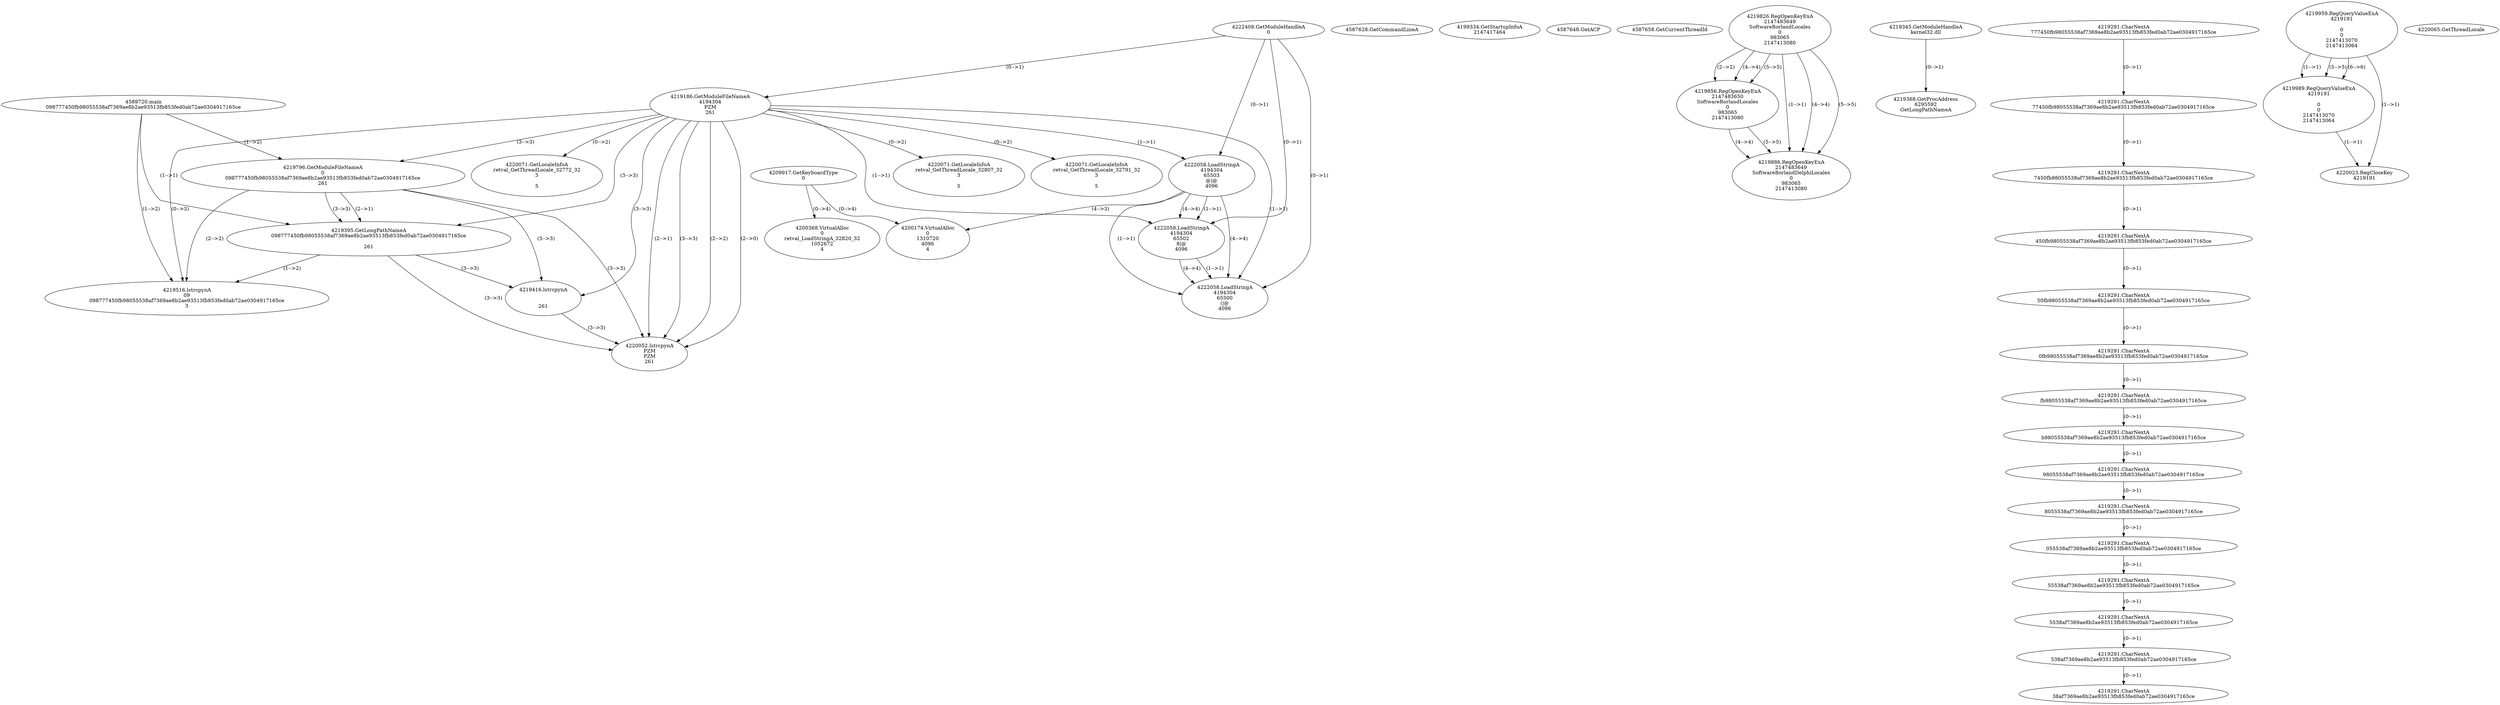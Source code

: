// Global SCDG with merge call
digraph {
	0 [label="4589720.main
098777450fb98055538af7369ae8b2ae93513fb853fed0ab72ae0304917165ce"]
	1 [label="4222408.GetModuleHandleA
0"]
	2 [label="4209917.GetKeyboardType
0"]
	3 [label="4587628.GetCommandLineA
"]
	4 [label="4199334.GetStartupInfoA
2147417464"]
	5 [label="4587648.GetACP
"]
	6 [label="4587658.GetCurrentThreadId
"]
	7 [label="4219186.GetModuleFileNameA
4194304
PZM
261"]
	1 -> 7 [label="(0-->1)"]
	8 [label="4219796.GetModuleFileNameA
0
098777450fb98055538af7369ae8b2ae93513fb853fed0ab72ae0304917165ce
261"]
	0 -> 8 [label="(1-->2)"]
	7 -> 8 [label="(3-->3)"]
	9 [label="4219826.RegOpenKeyExA
2147483649
Software\Borland\Locales
0
983065
2147413080"]
	10 [label="4219856.RegOpenKeyExA
2147483650
Software\Borland\Locales
0
983065
2147413080"]
	9 -> 10 [label="(2-->2)"]
	9 -> 10 [label="(4-->4)"]
	9 -> 10 [label="(5-->5)"]
	11 [label="4219886.RegOpenKeyExA
2147483649
Software\Borland\Delphi\Locales
0
983065
2147413080"]
	9 -> 11 [label="(1-->1)"]
	9 -> 11 [label="(4-->4)"]
	10 -> 11 [label="(4-->4)"]
	9 -> 11 [label="(5-->5)"]
	10 -> 11 [label="(5-->5)"]
	12 [label="4219345.GetModuleHandleA
kernel32.dll"]
	13 [label="4219368.GetProcAddress
6295592
GetLongPathNameA"]
	12 -> 13 [label="(0-->1)"]
	14 [label="4219395.GetLongPathNameA
098777450fb98055538af7369ae8b2ae93513fb853fed0ab72ae0304917165ce

261"]
	0 -> 14 [label="(1-->1)"]
	8 -> 14 [label="(2-->1)"]
	7 -> 14 [label="(3-->3)"]
	8 -> 14 [label="(3-->3)"]
	15 [label="4219516.lstrcpynA
09
098777450fb98055538af7369ae8b2ae93513fb853fed0ab72ae0304917165ce
3"]
	0 -> 15 [label="(1-->2)"]
	8 -> 15 [label="(2-->2)"]
	14 -> 15 [label="(1-->2)"]
	7 -> 15 [label="(0-->3)"]
	16 [label="4219291.CharNextA
777450fb98055538af7369ae8b2ae93513fb853fed0ab72ae0304917165ce"]
	17 [label="4219291.CharNextA
77450fb98055538af7369ae8b2ae93513fb853fed0ab72ae0304917165ce"]
	16 -> 17 [label="(0-->1)"]
	18 [label="4219291.CharNextA
7450fb98055538af7369ae8b2ae93513fb853fed0ab72ae0304917165ce"]
	17 -> 18 [label="(0-->1)"]
	19 [label="4219291.CharNextA
450fb98055538af7369ae8b2ae93513fb853fed0ab72ae0304917165ce"]
	18 -> 19 [label="(0-->1)"]
	20 [label="4219291.CharNextA
50fb98055538af7369ae8b2ae93513fb853fed0ab72ae0304917165ce"]
	19 -> 20 [label="(0-->1)"]
	21 [label="4219291.CharNextA
0fb98055538af7369ae8b2ae93513fb853fed0ab72ae0304917165ce"]
	20 -> 21 [label="(0-->1)"]
	22 [label="4219291.CharNextA
fb98055538af7369ae8b2ae93513fb853fed0ab72ae0304917165ce"]
	21 -> 22 [label="(0-->1)"]
	23 [label="4219291.CharNextA
b98055538af7369ae8b2ae93513fb853fed0ab72ae0304917165ce"]
	22 -> 23 [label="(0-->1)"]
	24 [label="4219291.CharNextA
98055538af7369ae8b2ae93513fb853fed0ab72ae0304917165ce"]
	23 -> 24 [label="(0-->1)"]
	25 [label="4219291.CharNextA
8055538af7369ae8b2ae93513fb853fed0ab72ae0304917165ce"]
	24 -> 25 [label="(0-->1)"]
	26 [label="4219291.CharNextA
055538af7369ae8b2ae93513fb853fed0ab72ae0304917165ce"]
	25 -> 26 [label="(0-->1)"]
	27 [label="4219291.CharNextA
55538af7369ae8b2ae93513fb853fed0ab72ae0304917165ce"]
	26 -> 27 [label="(0-->1)"]
	28 [label="4219291.CharNextA
5538af7369ae8b2ae93513fb853fed0ab72ae0304917165ce"]
	27 -> 28 [label="(0-->1)"]
	29 [label="4219291.CharNextA
538af7369ae8b2ae93513fb853fed0ab72ae0304917165ce"]
	28 -> 29 [label="(0-->1)"]
	30 [label="4219291.CharNextA
38af7369ae8b2ae93513fb853fed0ab72ae0304917165ce"]
	29 -> 30 [label="(0-->1)"]
	31 [label="4219416.lstrcpynA


261"]
	7 -> 31 [label="(3-->3)"]
	8 -> 31 [label="(3-->3)"]
	14 -> 31 [label="(3-->3)"]
	32 [label="4219959.RegQueryValueExA
4219191

0
0
2147413070
2147413064"]
	33 [label="4219989.RegQueryValueExA
4219191

0
0
2147413070
2147413064"]
	32 -> 33 [label="(1-->1)"]
	32 -> 33 [label="(5-->5)"]
	32 -> 33 [label="(6-->6)"]
	34 [label="4220023.RegCloseKey
4219191"]
	32 -> 34 [label="(1-->1)"]
	33 -> 34 [label="(1-->1)"]
	35 [label="4220052.lstrcpynA
PZM
PZM
261"]
	7 -> 35 [label="(2-->1)"]
	7 -> 35 [label="(2-->2)"]
	7 -> 35 [label="(3-->3)"]
	8 -> 35 [label="(3-->3)"]
	14 -> 35 [label="(3-->3)"]
	31 -> 35 [label="(3-->3)"]
	7 -> 35 [label="(2-->0)"]
	36 [label="4220065.GetThreadLocale
"]
	37 [label="4220071.GetLocaleInfoA
retval_GetThreadLocale_32807_32
3

5"]
	7 -> 37 [label="(0-->2)"]
	38 [label="4222058.LoadStringA
4194304
65503
@|@
4096"]
	1 -> 38 [label="(0-->1)"]
	7 -> 38 [label="(1-->1)"]
	39 [label="4200174.VirtualAlloc
0
1310720
4096
4"]
	38 -> 39 [label="(4-->3)"]
	2 -> 39 [label="(0-->4)"]
	40 [label="4200368.VirtualAlloc
0
retval_LoadStringA_32820_32
1052672
4"]
	2 -> 40 [label="(0-->4)"]
	41 [label="4220071.GetLocaleInfoA
retval_GetThreadLocale_32791_32
3

5"]
	7 -> 41 [label="(0-->2)"]
	42 [label="4220071.GetLocaleInfoA
retval_GetThreadLocale_32772_32
3

5"]
	7 -> 42 [label="(0-->2)"]
	43 [label="4222058.LoadStringA
4194304
65502
8|@
4096"]
	1 -> 43 [label="(0-->1)"]
	7 -> 43 [label="(1-->1)"]
	38 -> 43 [label="(1-->1)"]
	38 -> 43 [label="(4-->4)"]
	44 [label="4222058.LoadStringA
4194304
65500
(|@
4096"]
	1 -> 44 [label="(0-->1)"]
	7 -> 44 [label="(1-->1)"]
	38 -> 44 [label="(1-->1)"]
	43 -> 44 [label="(1-->1)"]
	38 -> 44 [label="(4-->4)"]
	43 -> 44 [label="(4-->4)"]
}
